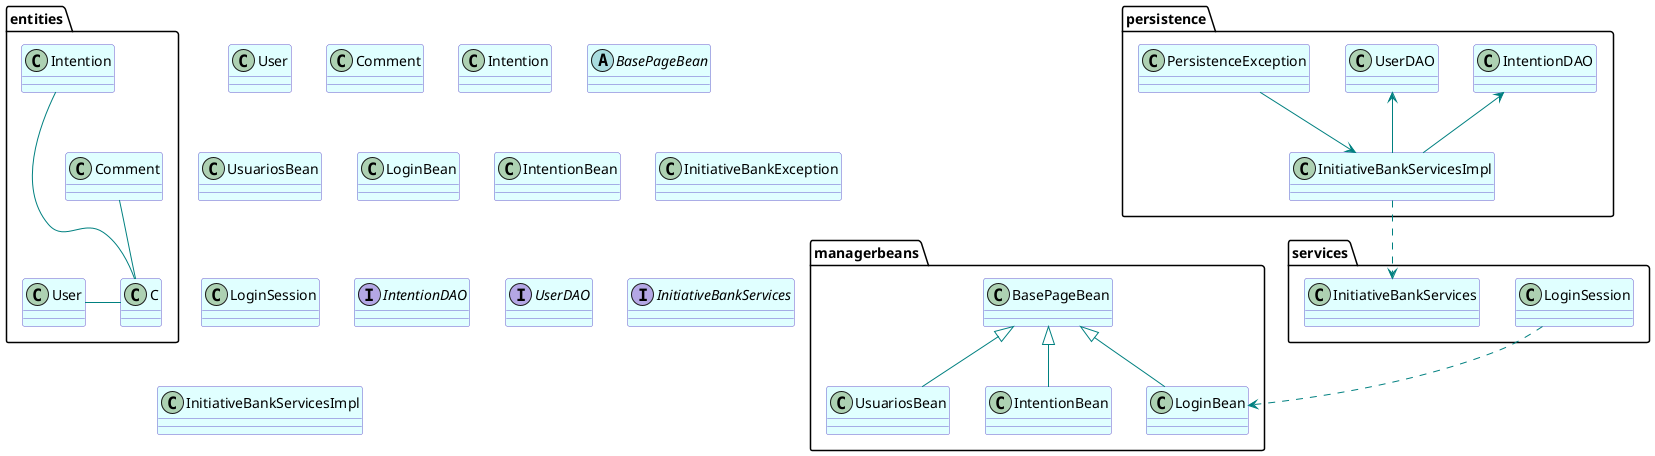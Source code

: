 @startuml
skinparam class {
	BackgroundColor lightcyan
	ArrowColor teal
	BorderColor slateblue
}
skinparam stereotypeCBackgroundColor YellowGreen

package "entities" {
 User - C
 Comment -- C
 Intention --- C
}

package "managerbeans" {
 BasePageBean <|-- UsuariosBean
 BasePageBean <|-- LoginBean
 BasePageBean <|-- IntentionBean
}

package "persistence" {
 IntentionDAO <-- InitiativeBankServicesImpl 
 UserDAO <-- InitiativeBankServicesImpl 
 PersistenceException --> InitiativeBankServicesImpl 
}

package "services" {
 LoginSession ..> LoginBean
 InitiativeBankServicesImpl ..> InitiativeBankServices 
}

class User {
 
}

class Comment {
 
}

class Intention {
 
}

abstract class BasePageBean {
 
}

class UsuariosBean {
 
}

class LoginBean {
 
}

class IntentionBean {
 
}

class InitiativeBankException {
 
}

class LoginSession {
 
}

interface IntentionDAO {
 
}

interface UserDAO {
 
}

interface InitiativeBankServices {
 
}

class InitiativeBankServicesImpl {
 
}
@enduml